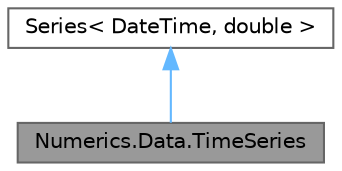 digraph "Numerics.Data.TimeSeries"
{
 // LATEX_PDF_SIZE
  bgcolor="transparent";
  edge [fontname=Helvetica,fontsize=10,labelfontname=Helvetica,labelfontsize=10];
  node [fontname=Helvetica,fontsize=10,shape=box,height=0.2,width=0.4];
  Node1 [id="Node000001",label="Numerics.Data.TimeSeries",height=0.2,width=0.4,color="gray40", fillcolor="grey60", style="filled", fontcolor="black",tooltip="A time-series class, which is a collection of time-series ordinates."];
  Node2 -> Node1 [id="edge1_Node000001_Node000002",dir="back",color="steelblue1",style="solid",tooltip=" "];
  Node2 [id="Node000002",label="Series\< DateTime, double \>",height=0.2,width=0.4,color="gray40", fillcolor="white", style="filled",URL="$class_numerics_1_1_data_1_1_series.html",tooltip=" "];
}
